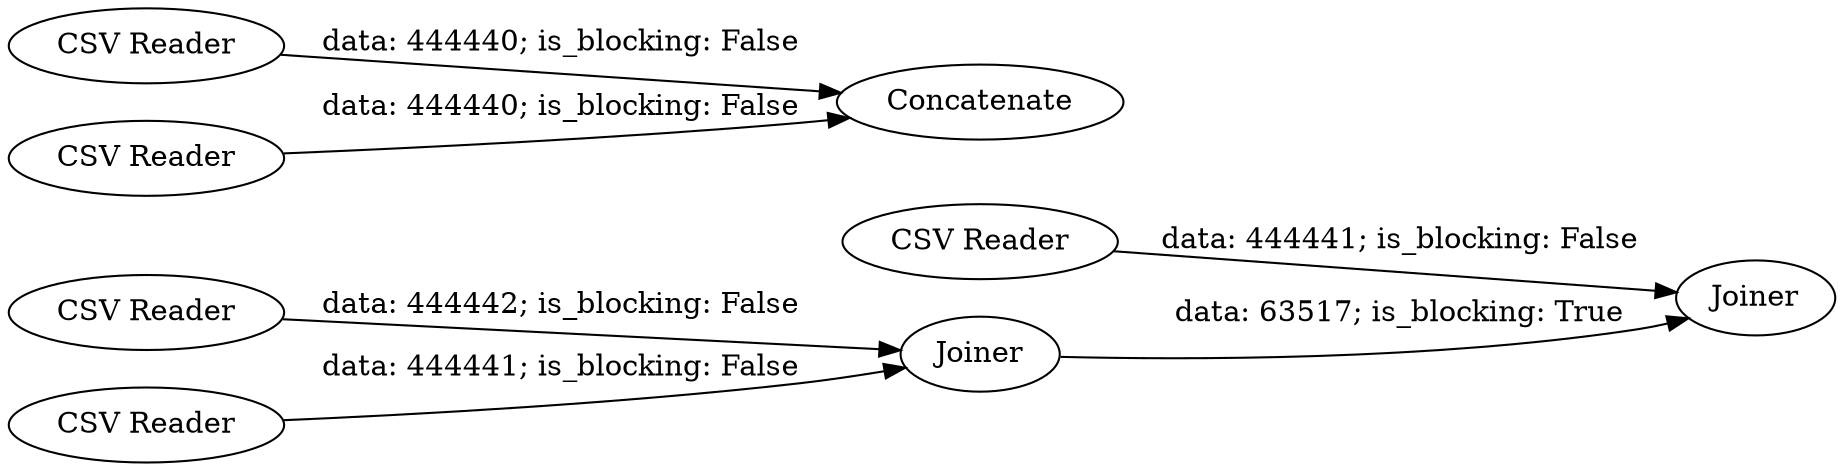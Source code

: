 digraph {
	"718253464687466413_35" [label=Joiner]
	"718253464687466413_30" [label="CSV Reader"]
	"718253464687466413_39" [label="CSV Reader"]
	"718253464687466413_36" [label="CSV Reader"]
	"718253464687466413_37" [label="CSV Reader"]
	"718253464687466413_16" [label=Concatenate]
	"718253464687466413_34" [label=Joiner]
	"718253464687466413_38" [label="CSV Reader"]
	"718253464687466413_38" -> "718253464687466413_16" [label="data: 444440; is_blocking: False"]
	"718253464687466413_37" -> "718253464687466413_35" [label="data: 444441; is_blocking: False"]
	"718253464687466413_39" -> "718253464687466413_16" [label="data: 444440; is_blocking: False"]
	"718253464687466413_30" -> "718253464687466413_34" [label="data: 444442; is_blocking: False"]
	"718253464687466413_34" -> "718253464687466413_35" [label="data: 63517; is_blocking: True"]
	"718253464687466413_36" -> "718253464687466413_34" [label="data: 444441; is_blocking: False"]
	rankdir=LR
}
